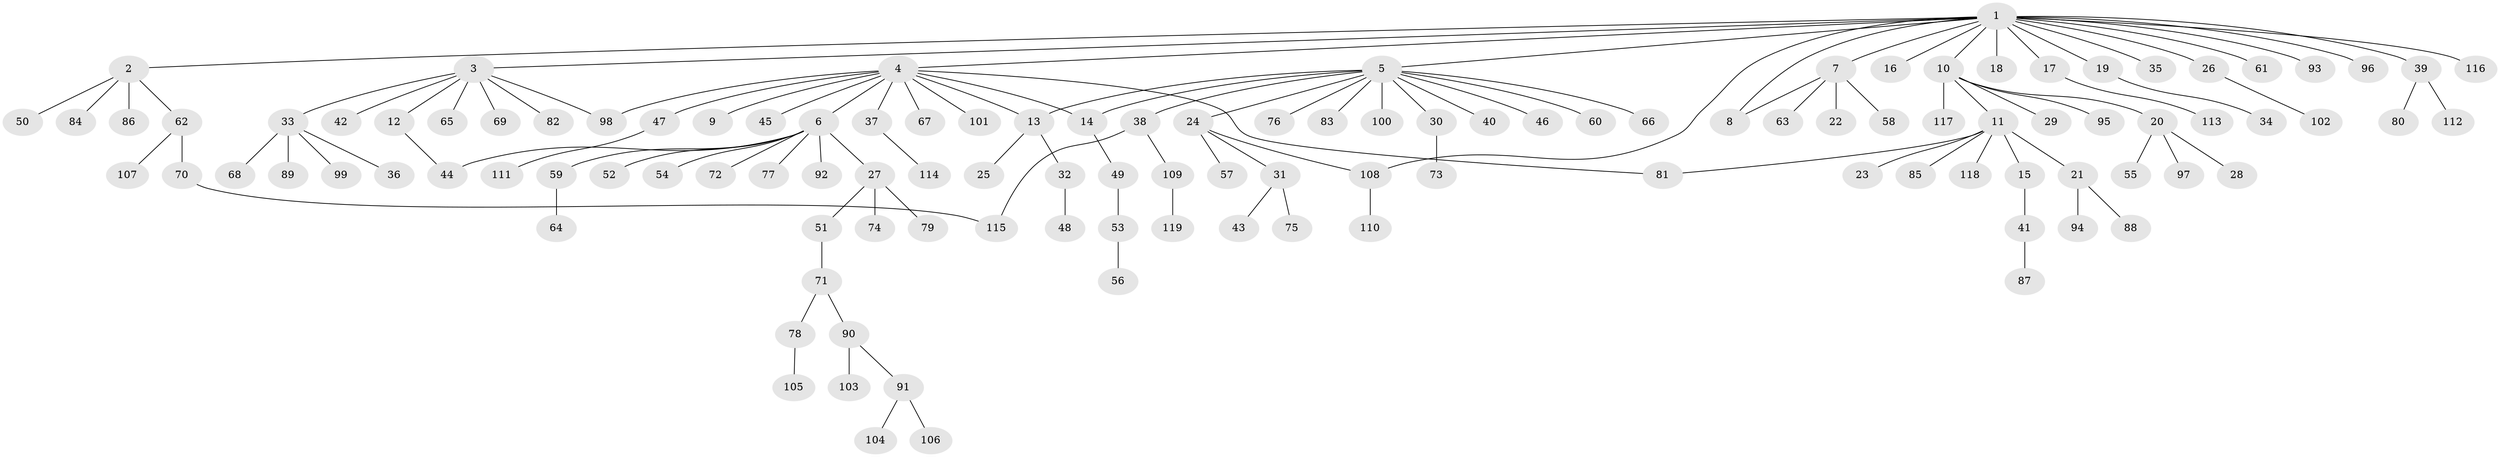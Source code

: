 // Generated by graph-tools (version 1.1) at 2025/25/03/09/25 03:25:57]
// undirected, 119 vertices, 126 edges
graph export_dot {
graph [start="1"]
  node [color=gray90,style=filled];
  1;
  2;
  3;
  4;
  5;
  6;
  7;
  8;
  9;
  10;
  11;
  12;
  13;
  14;
  15;
  16;
  17;
  18;
  19;
  20;
  21;
  22;
  23;
  24;
  25;
  26;
  27;
  28;
  29;
  30;
  31;
  32;
  33;
  34;
  35;
  36;
  37;
  38;
  39;
  40;
  41;
  42;
  43;
  44;
  45;
  46;
  47;
  48;
  49;
  50;
  51;
  52;
  53;
  54;
  55;
  56;
  57;
  58;
  59;
  60;
  61;
  62;
  63;
  64;
  65;
  66;
  67;
  68;
  69;
  70;
  71;
  72;
  73;
  74;
  75;
  76;
  77;
  78;
  79;
  80;
  81;
  82;
  83;
  84;
  85;
  86;
  87;
  88;
  89;
  90;
  91;
  92;
  93;
  94;
  95;
  96;
  97;
  98;
  99;
  100;
  101;
  102;
  103;
  104;
  105;
  106;
  107;
  108;
  109;
  110;
  111;
  112;
  113;
  114;
  115;
  116;
  117;
  118;
  119;
  1 -- 2;
  1 -- 3;
  1 -- 4;
  1 -- 5;
  1 -- 7;
  1 -- 8;
  1 -- 10;
  1 -- 16;
  1 -- 17;
  1 -- 18;
  1 -- 19;
  1 -- 26;
  1 -- 35;
  1 -- 39;
  1 -- 61;
  1 -- 93;
  1 -- 96;
  1 -- 108;
  1 -- 116;
  2 -- 50;
  2 -- 62;
  2 -- 84;
  2 -- 86;
  3 -- 12;
  3 -- 33;
  3 -- 42;
  3 -- 65;
  3 -- 69;
  3 -- 82;
  3 -- 98;
  4 -- 6;
  4 -- 9;
  4 -- 13;
  4 -- 14;
  4 -- 37;
  4 -- 45;
  4 -- 47;
  4 -- 67;
  4 -- 81;
  4 -- 98;
  4 -- 101;
  5 -- 13;
  5 -- 14;
  5 -- 24;
  5 -- 30;
  5 -- 38;
  5 -- 40;
  5 -- 46;
  5 -- 60;
  5 -- 66;
  5 -- 76;
  5 -- 83;
  5 -- 100;
  6 -- 27;
  6 -- 44;
  6 -- 52;
  6 -- 54;
  6 -- 59;
  6 -- 72;
  6 -- 77;
  6 -- 92;
  7 -- 8;
  7 -- 22;
  7 -- 58;
  7 -- 63;
  10 -- 11;
  10 -- 20;
  10 -- 29;
  10 -- 95;
  10 -- 117;
  11 -- 15;
  11 -- 21;
  11 -- 23;
  11 -- 81;
  11 -- 85;
  11 -- 118;
  12 -- 44;
  13 -- 25;
  13 -- 32;
  14 -- 49;
  15 -- 41;
  17 -- 113;
  19 -- 34;
  20 -- 28;
  20 -- 55;
  20 -- 97;
  21 -- 88;
  21 -- 94;
  24 -- 31;
  24 -- 57;
  24 -- 108;
  26 -- 102;
  27 -- 51;
  27 -- 74;
  27 -- 79;
  30 -- 73;
  31 -- 43;
  31 -- 75;
  32 -- 48;
  33 -- 36;
  33 -- 68;
  33 -- 89;
  33 -- 99;
  37 -- 114;
  38 -- 109;
  38 -- 115;
  39 -- 80;
  39 -- 112;
  41 -- 87;
  47 -- 111;
  49 -- 53;
  51 -- 71;
  53 -- 56;
  59 -- 64;
  62 -- 70;
  62 -- 107;
  70 -- 115;
  71 -- 78;
  71 -- 90;
  78 -- 105;
  90 -- 91;
  90 -- 103;
  91 -- 104;
  91 -- 106;
  108 -- 110;
  109 -- 119;
}
